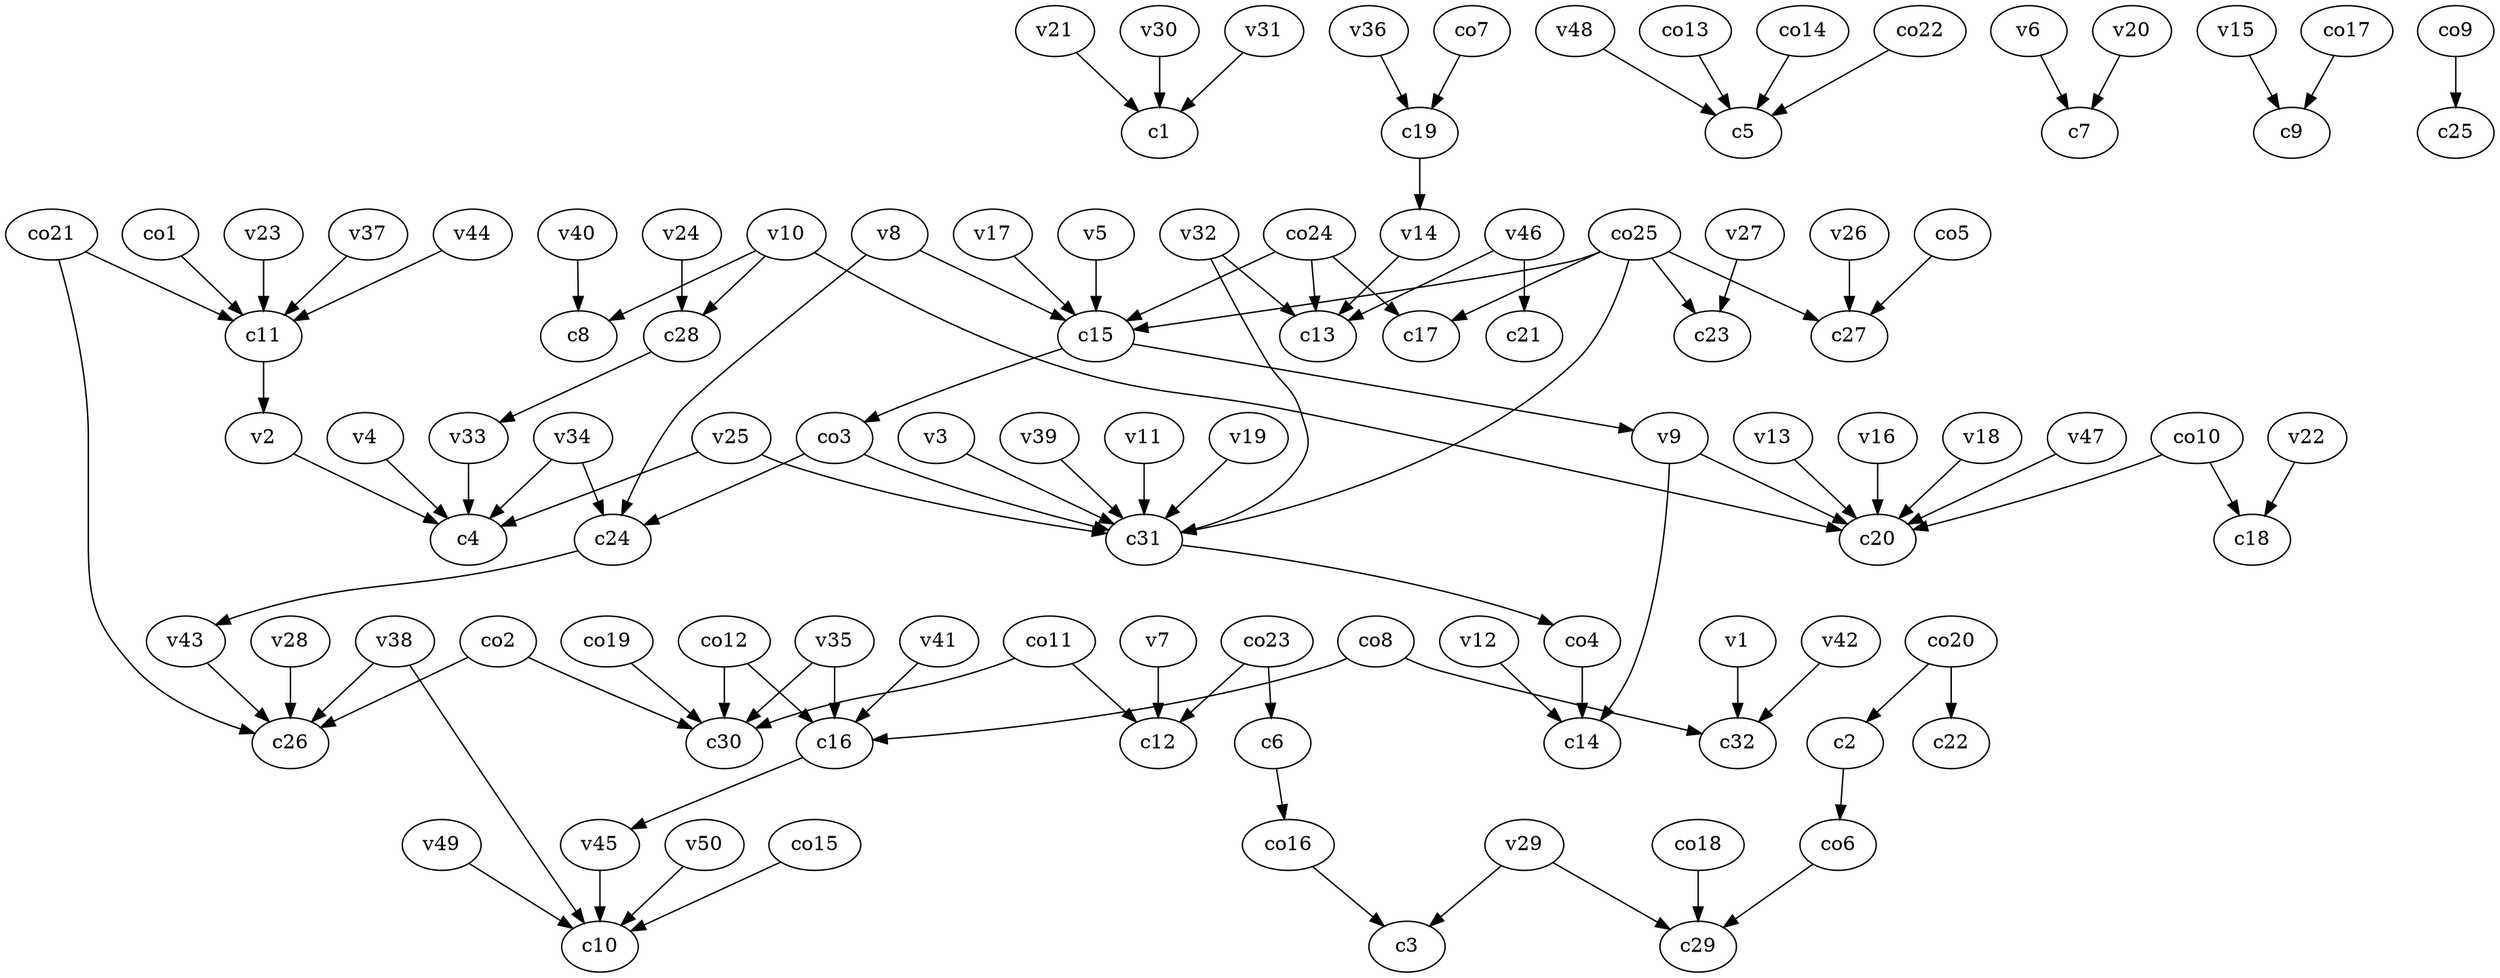 strict digraph  {
c1;
c2;
c3;
c4;
c5;
c6;
c7;
c8;
c9;
c10;
c11;
c12;
c13;
c14;
c15;
c16;
c17;
c18;
c19;
c20;
c21;
c22;
c23;
c24;
c25;
c26;
c27;
c28;
c29;
c30;
c31;
c32;
v1;
v2;
v3;
v4;
v5;
v6;
v7;
v8;
v9;
v10;
v11;
v12;
v13;
v14;
v15;
v16;
v17;
v18;
v19;
v20;
v21;
v22;
v23;
v24;
v25;
v26;
v27;
v28;
v29;
v30;
v31;
v32;
v33;
v34;
v35;
v36;
v37;
v38;
v39;
v40;
v41;
v42;
v43;
v44;
v45;
v46;
v47;
v48;
v49;
v50;
co1;
co2;
co3;
co4;
co5;
co6;
co7;
co8;
co9;
co10;
co11;
co12;
co13;
co14;
co15;
co16;
co17;
co18;
co19;
co20;
co21;
co22;
co23;
co24;
co25;
c2 -> co6  [weight=1];
c6 -> co16  [weight=1];
c11 -> v2  [weight=1];
c15 -> v9  [weight=1];
c15 -> co3  [weight=1];
c16 -> v45  [weight=1];
c19 -> v14  [weight=1];
c24 -> v43  [weight=1];
c28 -> v33  [weight=1];
c31 -> co4  [weight=1];
v1 -> c32  [weight=1];
v2 -> c4  [weight=1];
v3 -> c31  [weight=1];
v4 -> c4  [weight=1];
v5 -> c15  [weight=1];
v6 -> c7  [weight=1];
v7 -> c12  [weight=1];
v8 -> c15  [weight=1];
v8 -> c24  [weight=1];
v9 -> c14  [weight=1];
v9 -> c20  [weight=1];
v10 -> c28  [weight=1];
v10 -> c20  [weight=1];
v10 -> c8  [weight=1];
v11 -> c31  [weight=1];
v12 -> c14  [weight=1];
v13 -> c20  [weight=1];
v14 -> c13  [weight=1];
v15 -> c9  [weight=1];
v16 -> c20  [weight=1];
v17 -> c15  [weight=1];
v18 -> c20  [weight=1];
v19 -> c31  [weight=1];
v20 -> c7  [weight=1];
v21 -> c1  [weight=1];
v22 -> c18  [weight=1];
v23 -> c11  [weight=1];
v24 -> c28  [weight=1];
v25 -> c4  [weight=1];
v25 -> c31  [weight=1];
v26 -> c27  [weight=1];
v27 -> c23  [weight=1];
v28 -> c26  [weight=1];
v29 -> c29  [weight=1];
v29 -> c3  [weight=1];
v30 -> c1  [weight=1];
v31 -> c1  [weight=1];
v32 -> c31  [weight=1];
v32 -> c13  [weight=1];
v33 -> c4  [weight=1];
v34 -> c4  [weight=1];
v34 -> c24  [weight=1];
v35 -> c30  [weight=1];
v35 -> c16  [weight=1];
v36 -> c19  [weight=1];
v37 -> c11  [weight=1];
v38 -> c10  [weight=1];
v38 -> c26  [weight=1];
v39 -> c31  [weight=1];
v40 -> c8  [weight=1];
v41 -> c16  [weight=1];
v42 -> c32  [weight=1];
v43 -> c26  [weight=1];
v44 -> c11  [weight=1];
v45 -> c10  [weight=1];
v46 -> c21  [weight=1];
v46 -> c13  [weight=1];
v47 -> c20  [weight=1];
v48 -> c5  [weight=1];
v49 -> c10  [weight=1];
v50 -> c10  [weight=1];
co1 -> c11  [weight=1];
co2 -> c30  [weight=1];
co2 -> c26  [weight=1];
co3 -> c24  [weight=1];
co3 -> c31  [weight=1];
co4 -> c14  [weight=1];
co5 -> c27  [weight=1];
co6 -> c29  [weight=1];
co7 -> c19  [weight=1];
co8 -> c32  [weight=1];
co8 -> c16  [weight=1];
co9 -> c25  [weight=1];
co10 -> c20  [weight=1];
co10 -> c18  [weight=1];
co11 -> c12  [weight=1];
co11 -> c30  [weight=1];
co12 -> c30  [weight=1];
co12 -> c16  [weight=1];
co13 -> c5  [weight=1];
co14 -> c5  [weight=1];
co15 -> c10  [weight=1];
co16 -> c3  [weight=1];
co17 -> c9  [weight=1];
co18 -> c29  [weight=1];
co19 -> c30  [weight=1];
co20 -> c2  [weight=1];
co20 -> c22  [weight=1];
co21 -> c11  [weight=1];
co21 -> c26  [weight=1];
co22 -> c5  [weight=1];
co23 -> c12  [weight=1];
co23 -> c6  [weight=1];
co24 -> c17  [weight=1];
co24 -> c13  [weight=1];
co24 -> c15  [weight=1];
co25 -> c17  [weight=1];
co25 -> c31  [weight=1];
co25 -> c23  [weight=1];
co25 -> c27  [weight=1];
co25 -> c15  [weight=1];
}
